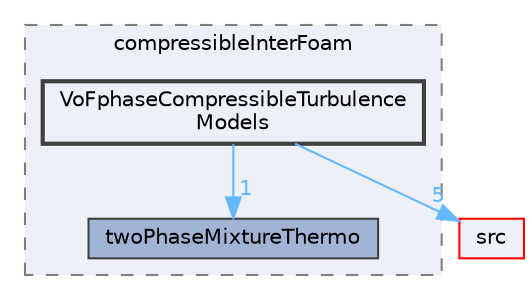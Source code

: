 digraph "applications/solvers/multiphase/compressibleInterFoam/VoFphaseCompressibleTurbulenceModels"
{
 // LATEX_PDF_SIZE
  bgcolor="transparent";
  edge [fontname=Helvetica,fontsize=10,labelfontname=Helvetica,labelfontsize=10];
  node [fontname=Helvetica,fontsize=10,shape=box,height=0.2,width=0.4];
  compound=true
  subgraph clusterdir_fb05bcc430bbe51efa429e7fa7725607 {
    graph [ bgcolor="#edf0f7", pencolor="grey50", label="compressibleInterFoam", fontname=Helvetica,fontsize=10 style="filled,dashed", URL="dir_fb05bcc430bbe51efa429e7fa7725607.html",tooltip=""]
  dir_68db7f353b564b3fa2c0d239691ab319 [label="twoPhaseMixtureThermo", fillcolor="#a2b4d6", color="grey25", style="filled", URL="dir_68db7f353b564b3fa2c0d239691ab319.html",tooltip=""];
  dir_4eb31f278d9d5a9527f66ee71bd6b6f0 [label="VoFphaseCompressibleTurbulence\lModels", fillcolor="#edf0f7", color="grey25", style="filled,bold", URL="dir_4eb31f278d9d5a9527f66ee71bd6b6f0.html",tooltip=""];
  }
  dir_68267d1309a1af8e8297ef4c3efbcdba [label="src", fillcolor="#edf0f7", color="red", style="filled", URL="dir_68267d1309a1af8e8297ef4c3efbcdba.html",tooltip=""];
  dir_4eb31f278d9d5a9527f66ee71bd6b6f0->dir_68267d1309a1af8e8297ef4c3efbcdba [headlabel="5", labeldistance=1.5 headhref="dir_004290_003729.html" href="dir_004290_003729.html" color="steelblue1" fontcolor="steelblue1"];
  dir_4eb31f278d9d5a9527f66ee71bd6b6f0->dir_68db7f353b564b3fa2c0d239691ab319 [headlabel="1", labeldistance=1.5 headhref="dir_004290_004172.html" href="dir_004290_004172.html" color="steelblue1" fontcolor="steelblue1"];
}
